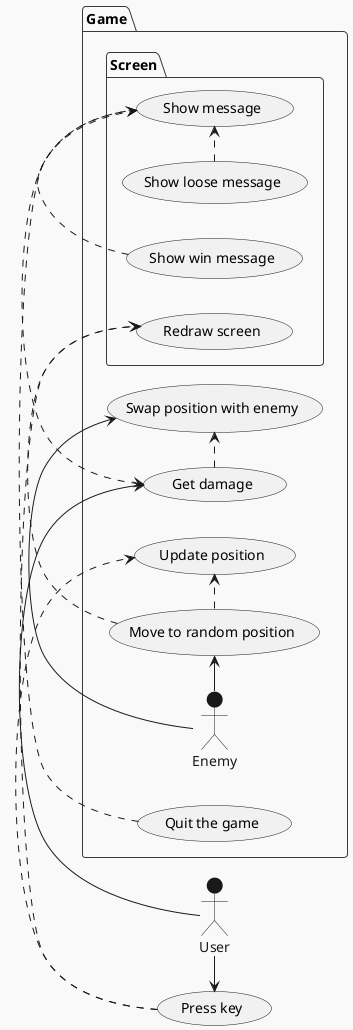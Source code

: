 @startuml
!theme mars

left to right direction

actor User


(Press key) as pk


package Game {
  actor Enemy
  (Get damage) as gd
  (Quit the game) as qtg
  (Move to random position) as grp
  (Swap position with enemy) as swp
  (Update position) as up
    package Screen {
      (Redraw screen) as rds
      (Show message) as sm
      (Show loose message) as sbm
      (Show win message) as swm
    }
}


User -> gd
User -> pk
Enemy -> grp
Enemy -> swp

sbm .> sm
swm .> sm
sm .> gd


grp .> up
grp .> rds

pk .> up
pk .> rds
gd .> swp

qtg .> sm

@enduml
